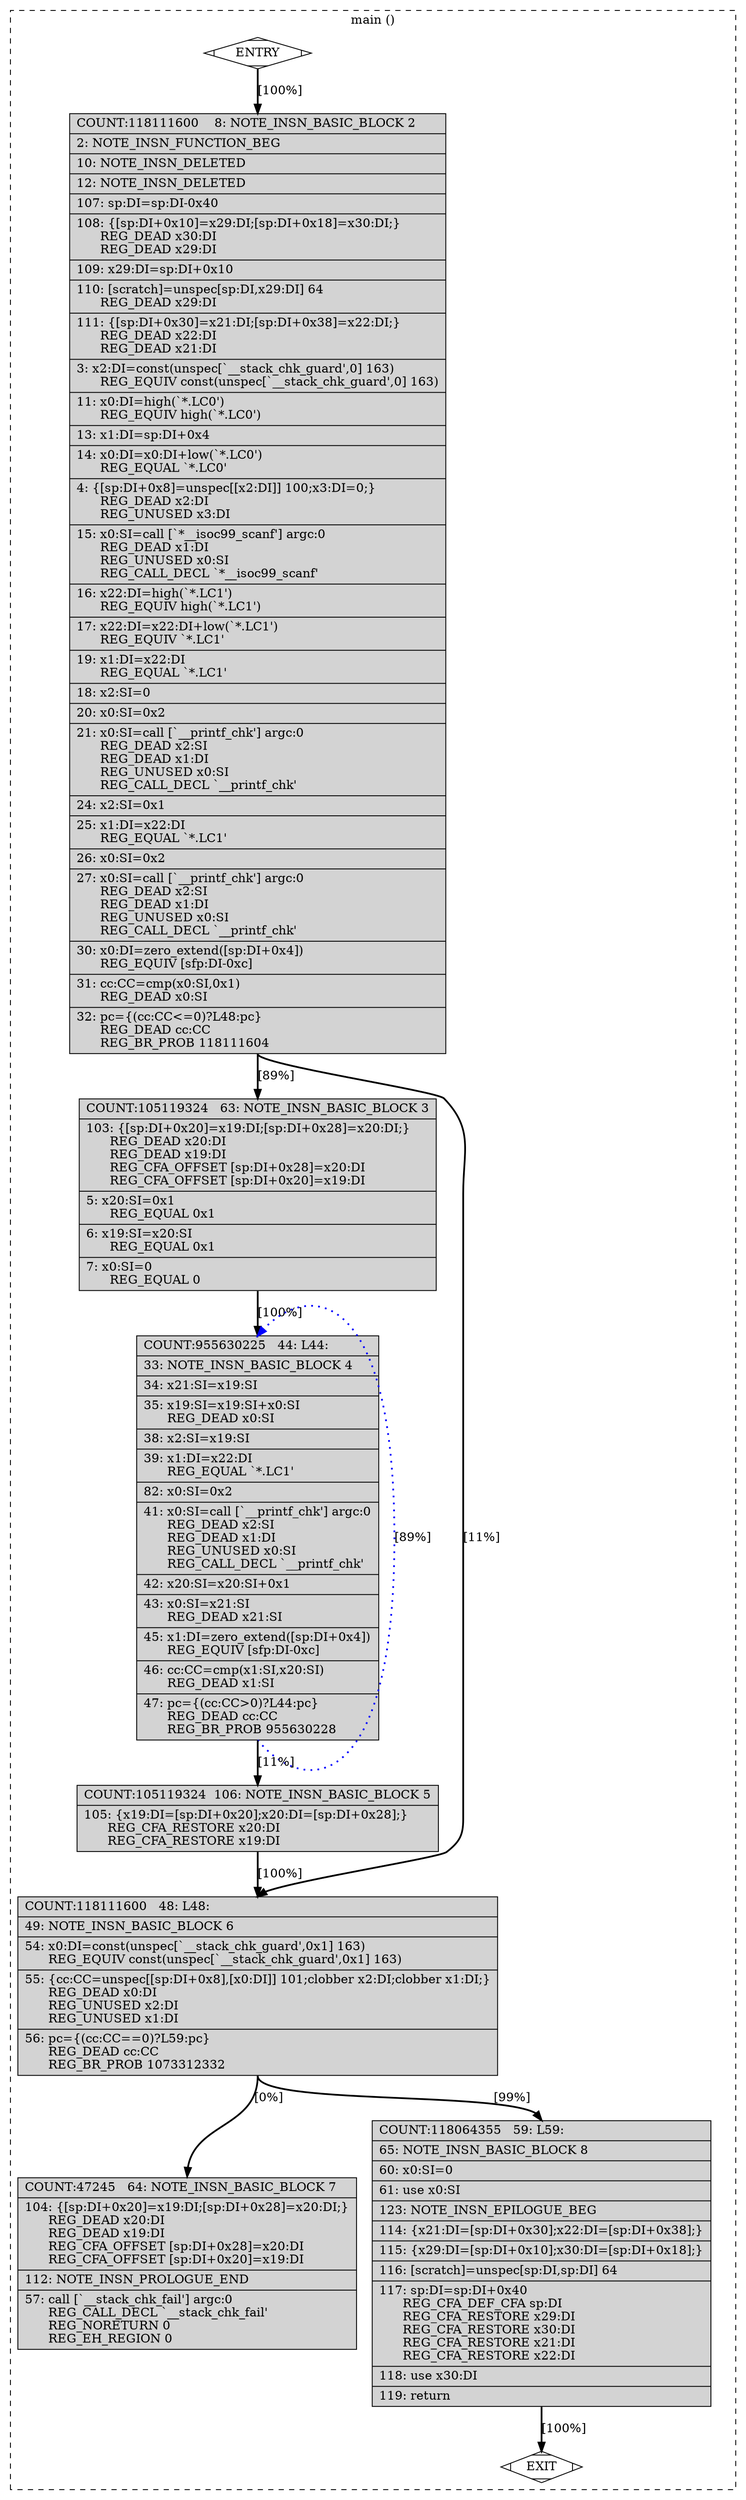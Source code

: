 digraph "a-fib.c.314r.peephole2" {
overlap=false;
subgraph "cluster_main" {
	style="dashed";
	color="black";
	label="main ()";
	fn_23_basic_block_0 [shape=Mdiamond,style=filled,fillcolor=white,label="ENTRY"];

	fn_23_basic_block_2 [shape=record,style=filled,fillcolor=lightgrey,label="{COUNT:118111600\ \ \ \ 8:\ NOTE_INSN_BASIC_BLOCK\ 2\l\
|\ \ \ \ 2:\ NOTE_INSN_FUNCTION_BEG\l\
|\ \ \ 10:\ NOTE_INSN_DELETED\l\
|\ \ \ 12:\ NOTE_INSN_DELETED\l\
|\ \ 107:\ sp:DI=sp:DI-0x40\l\
|\ \ 108:\ \{[sp:DI+0x10]=x29:DI;[sp:DI+0x18]=x30:DI;\}\l\
\ \ \ \ \ \ REG_DEAD\ x30:DI\l\
\ \ \ \ \ \ REG_DEAD\ x29:DI\l\
|\ \ 109:\ x29:DI=sp:DI+0x10\l\
|\ \ 110:\ [scratch]=unspec[sp:DI,x29:DI]\ 64\l\
\ \ \ \ \ \ REG_DEAD\ x29:DI\l\
|\ \ 111:\ \{[sp:DI+0x30]=x21:DI;[sp:DI+0x38]=x22:DI;\}\l\
\ \ \ \ \ \ REG_DEAD\ x22:DI\l\
\ \ \ \ \ \ REG_DEAD\ x21:DI\l\
|\ \ \ \ 3:\ x2:DI=const(unspec[`__stack_chk_guard',0]\ 163)\l\
\ \ \ \ \ \ REG_EQUIV\ const(unspec[`__stack_chk_guard',0]\ 163)\l\
|\ \ \ 11:\ x0:DI=high(`*.LC0')\l\
\ \ \ \ \ \ REG_EQUIV\ high(`*.LC0')\l\
|\ \ \ 13:\ x1:DI=sp:DI+0x4\l\
|\ \ \ 14:\ x0:DI=x0:DI+low(`*.LC0')\l\
\ \ \ \ \ \ REG_EQUAL\ `*.LC0'\l\
|\ \ \ \ 4:\ \{[sp:DI+0x8]=unspec[[x2:DI]]\ 100;x3:DI=0;\}\l\
\ \ \ \ \ \ REG_DEAD\ x2:DI\l\
\ \ \ \ \ \ REG_UNUSED\ x3:DI\l\
|\ \ \ 15:\ x0:SI=call\ [`*__isoc99_scanf']\ argc:0\l\
\ \ \ \ \ \ REG_DEAD\ x1:DI\l\
\ \ \ \ \ \ REG_UNUSED\ x0:SI\l\
\ \ \ \ \ \ REG_CALL_DECL\ `*__isoc99_scanf'\l\
|\ \ \ 16:\ x22:DI=high(`*.LC1')\l\
\ \ \ \ \ \ REG_EQUIV\ high(`*.LC1')\l\
|\ \ \ 17:\ x22:DI=x22:DI+low(`*.LC1')\l\
\ \ \ \ \ \ REG_EQUIV\ `*.LC1'\l\
|\ \ \ 19:\ x1:DI=x22:DI\l\
\ \ \ \ \ \ REG_EQUAL\ `*.LC1'\l\
|\ \ \ 18:\ x2:SI=0\l\
|\ \ \ 20:\ x0:SI=0x2\l\
|\ \ \ 21:\ x0:SI=call\ [`__printf_chk']\ argc:0\l\
\ \ \ \ \ \ REG_DEAD\ x2:SI\l\
\ \ \ \ \ \ REG_DEAD\ x1:DI\l\
\ \ \ \ \ \ REG_UNUSED\ x0:SI\l\
\ \ \ \ \ \ REG_CALL_DECL\ `__printf_chk'\l\
|\ \ \ 24:\ x2:SI=0x1\l\
|\ \ \ 25:\ x1:DI=x22:DI\l\
\ \ \ \ \ \ REG_EQUAL\ `*.LC1'\l\
|\ \ \ 26:\ x0:SI=0x2\l\
|\ \ \ 27:\ x0:SI=call\ [`__printf_chk']\ argc:0\l\
\ \ \ \ \ \ REG_DEAD\ x2:SI\l\
\ \ \ \ \ \ REG_DEAD\ x1:DI\l\
\ \ \ \ \ \ REG_UNUSED\ x0:SI\l\
\ \ \ \ \ \ REG_CALL_DECL\ `__printf_chk'\l\
|\ \ \ 30:\ x0:DI=zero_extend([sp:DI+0x4])\l\
\ \ \ \ \ \ REG_EQUIV\ [sfp:DI-0xc]\l\
|\ \ \ 31:\ cc:CC=cmp(x0:SI,0x1)\l\
\ \ \ \ \ \ REG_DEAD\ x0:SI\l\
|\ \ \ 32:\ pc=\{(cc:CC\<=0)?L48:pc\}\l\
\ \ \ \ \ \ REG_DEAD\ cc:CC\l\
\ \ \ \ \ \ REG_BR_PROB\ 118111604\l\
}"];

	fn_23_basic_block_3 [shape=record,style=filled,fillcolor=lightgrey,label="{COUNT:105119324\ \ \ 63:\ NOTE_INSN_BASIC_BLOCK\ 3\l\
|\ \ 103:\ \{[sp:DI+0x20]=x19:DI;[sp:DI+0x28]=x20:DI;\}\l\
\ \ \ \ \ \ REG_DEAD\ x20:DI\l\
\ \ \ \ \ \ REG_DEAD\ x19:DI\l\
\ \ \ \ \ \ REG_CFA_OFFSET\ [sp:DI+0x28]=x20:DI\l\
\ \ \ \ \ \ REG_CFA_OFFSET\ [sp:DI+0x20]=x19:DI\l\
|\ \ \ \ 5:\ x20:SI=0x1\l\
\ \ \ \ \ \ REG_EQUAL\ 0x1\l\
|\ \ \ \ 6:\ x19:SI=x20:SI\l\
\ \ \ \ \ \ REG_EQUAL\ 0x1\l\
|\ \ \ \ 7:\ x0:SI=0\l\
\ \ \ \ \ \ REG_EQUAL\ 0\l\
}"];

	fn_23_basic_block_4 [shape=record,style=filled,fillcolor=lightgrey,label="{COUNT:955630225\ \ \ 44:\ L44:\l\
|\ \ \ 33:\ NOTE_INSN_BASIC_BLOCK\ 4\l\
|\ \ \ 34:\ x21:SI=x19:SI\l\
|\ \ \ 35:\ x19:SI=x19:SI+x0:SI\l\
\ \ \ \ \ \ REG_DEAD\ x0:SI\l\
|\ \ \ 38:\ x2:SI=x19:SI\l\
|\ \ \ 39:\ x1:DI=x22:DI\l\
\ \ \ \ \ \ REG_EQUAL\ `*.LC1'\l\
|\ \ \ 82:\ x0:SI=0x2\l\
|\ \ \ 41:\ x0:SI=call\ [`__printf_chk']\ argc:0\l\
\ \ \ \ \ \ REG_DEAD\ x2:SI\l\
\ \ \ \ \ \ REG_DEAD\ x1:DI\l\
\ \ \ \ \ \ REG_UNUSED\ x0:SI\l\
\ \ \ \ \ \ REG_CALL_DECL\ `__printf_chk'\l\
|\ \ \ 42:\ x20:SI=x20:SI+0x1\l\
|\ \ \ 43:\ x0:SI=x21:SI\l\
\ \ \ \ \ \ REG_DEAD\ x21:SI\l\
|\ \ \ 45:\ x1:DI=zero_extend([sp:DI+0x4])\l\
\ \ \ \ \ \ REG_EQUIV\ [sfp:DI-0xc]\l\
|\ \ \ 46:\ cc:CC=cmp(x1:SI,x20:SI)\l\
\ \ \ \ \ \ REG_DEAD\ x1:SI\l\
|\ \ \ 47:\ pc=\{(cc:CC\>0)?L44:pc\}\l\
\ \ \ \ \ \ REG_DEAD\ cc:CC\l\
\ \ \ \ \ \ REG_BR_PROB\ 955630228\l\
}"];

	fn_23_basic_block_5 [shape=record,style=filled,fillcolor=lightgrey,label="{COUNT:105119324\ \ 106:\ NOTE_INSN_BASIC_BLOCK\ 5\l\
|\ \ 105:\ \{x19:DI=[sp:DI+0x20];x20:DI=[sp:DI+0x28];\}\l\
\ \ \ \ \ \ REG_CFA_RESTORE\ x20:DI\l\
\ \ \ \ \ \ REG_CFA_RESTORE\ x19:DI\l\
}"];

	fn_23_basic_block_6 [shape=record,style=filled,fillcolor=lightgrey,label="{COUNT:118111600\ \ \ 48:\ L48:\l\
|\ \ \ 49:\ NOTE_INSN_BASIC_BLOCK\ 6\l\
|\ \ \ 54:\ x0:DI=const(unspec[`__stack_chk_guard',0x1]\ 163)\l\
\ \ \ \ \ \ REG_EQUIV\ const(unspec[`__stack_chk_guard',0x1]\ 163)\l\
|\ \ \ 55:\ \{cc:CC=unspec[[sp:DI+0x8],[x0:DI]]\ 101;clobber\ x2:DI;clobber\ x1:DI;\}\l\
\ \ \ \ \ \ REG_DEAD\ x0:DI\l\
\ \ \ \ \ \ REG_UNUSED\ x2:DI\l\
\ \ \ \ \ \ REG_UNUSED\ x1:DI\l\
|\ \ \ 56:\ pc=\{(cc:CC==0)?L59:pc\}\l\
\ \ \ \ \ \ REG_DEAD\ cc:CC\l\
\ \ \ \ \ \ REG_BR_PROB\ 1073312332\l\
}"];

	fn_23_basic_block_7 [shape=record,style=filled,fillcolor=lightgrey,label="{COUNT:47245\ \ \ 64:\ NOTE_INSN_BASIC_BLOCK\ 7\l\
|\ \ 104:\ \{[sp:DI+0x20]=x19:DI;[sp:DI+0x28]=x20:DI;\}\l\
\ \ \ \ \ \ REG_DEAD\ x20:DI\l\
\ \ \ \ \ \ REG_DEAD\ x19:DI\l\
\ \ \ \ \ \ REG_CFA_OFFSET\ [sp:DI+0x28]=x20:DI\l\
\ \ \ \ \ \ REG_CFA_OFFSET\ [sp:DI+0x20]=x19:DI\l\
|\ \ 112:\ NOTE_INSN_PROLOGUE_END\l\
|\ \ \ 57:\ call\ [`__stack_chk_fail']\ argc:0\l\
\ \ \ \ \ \ REG_CALL_DECL\ `__stack_chk_fail'\l\
\ \ \ \ \ \ REG_NORETURN\ 0\l\
\ \ \ \ \ \ REG_EH_REGION\ 0\l\
}"];

	fn_23_basic_block_8 [shape=record,style=filled,fillcolor=lightgrey,label="{COUNT:118064355\ \ \ 59:\ L59:\l\
|\ \ \ 65:\ NOTE_INSN_BASIC_BLOCK\ 8\l\
|\ \ \ 60:\ x0:SI=0\l\
|\ \ \ 61:\ use\ x0:SI\l\
|\ \ 123:\ NOTE_INSN_EPILOGUE_BEG\l\
|\ \ 114:\ \{x21:DI=[sp:DI+0x30];x22:DI=[sp:DI+0x38];\}\l\
|\ \ 115:\ \{x29:DI=[sp:DI+0x10];x30:DI=[sp:DI+0x18];\}\l\
|\ \ 116:\ [scratch]=unspec[sp:DI,sp:DI]\ 64\l\
|\ \ 117:\ sp:DI=sp:DI+0x40\l\
\ \ \ \ \ \ REG_CFA_DEF_CFA\ sp:DI\l\
\ \ \ \ \ \ REG_CFA_RESTORE\ x29:DI\l\
\ \ \ \ \ \ REG_CFA_RESTORE\ x30:DI\l\
\ \ \ \ \ \ REG_CFA_RESTORE\ x21:DI\l\
\ \ \ \ \ \ REG_CFA_RESTORE\ x22:DI\l\
|\ \ 118:\ use\ x30:DI\l\
|\ \ 119:\ return\l\
}"];

	fn_23_basic_block_1 [shape=Mdiamond,style=filled,fillcolor=white,label="EXIT"];

	fn_23_basic_block_0:s -> fn_23_basic_block_2:n [style="solid,bold",color=black,weight=100,constraint=true,label="[100%]"];
	fn_23_basic_block_2:s -> fn_23_basic_block_3:n [style="solid,bold",color=black,weight=100,constraint=true,label="[89%]"];
	fn_23_basic_block_2:s -> fn_23_basic_block_6:n [style="solid,bold",color=black,weight=10,constraint=true,label="[11%]"];
	fn_23_basic_block_3:s -> fn_23_basic_block_4:n [style="solid,bold",color=black,weight=100,constraint=true,label="[100%]"];
	fn_23_basic_block_4:s -> fn_23_basic_block_4:n [style="dotted,bold",color=blue,weight=10,constraint=false,label="[89%]"];
	fn_23_basic_block_4:s -> fn_23_basic_block_5:n [style="solid,bold",color=black,weight=100,constraint=true,label="[11%]"];
	fn_23_basic_block_5:s -> fn_23_basic_block_6:n [style="solid,bold",color=black,weight=100,constraint=true,label="[100%]"];
	fn_23_basic_block_6:s -> fn_23_basic_block_8:n [style="solid,bold",color=black,weight=10,constraint=true,label="[99%]"];
	fn_23_basic_block_6:s -> fn_23_basic_block_7:n [style="solid,bold",color=black,weight=100,constraint=true,label="[0%]"];
	fn_23_basic_block_8:s -> fn_23_basic_block_1:n [style="solid,bold",color=black,weight=10,constraint=true,label="[100%]"];
	fn_23_basic_block_0:s -> fn_23_basic_block_1:n [style="invis",constraint=true];
}
}
